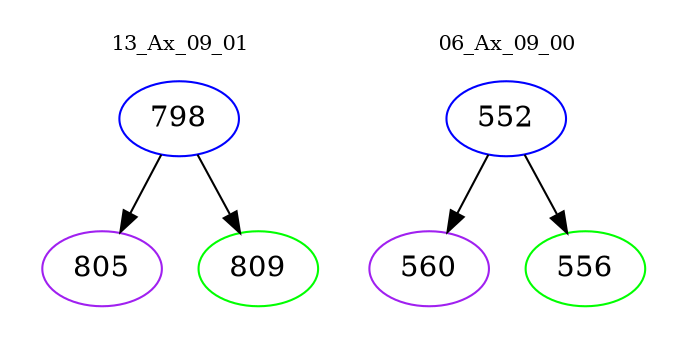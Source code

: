 digraph{
subgraph cluster_0 {
color = white
label = "13_Ax_09_01";
fontsize=10;
T0_798 [label="798", color="blue"]
T0_798 -> T0_805 [color="black"]
T0_805 [label="805", color="purple"]
T0_798 -> T0_809 [color="black"]
T0_809 [label="809", color="green"]
}
subgraph cluster_1 {
color = white
label = "06_Ax_09_00";
fontsize=10;
T1_552 [label="552", color="blue"]
T1_552 -> T1_560 [color="black"]
T1_560 [label="560", color="purple"]
T1_552 -> T1_556 [color="black"]
T1_556 [label="556", color="green"]
}
}
